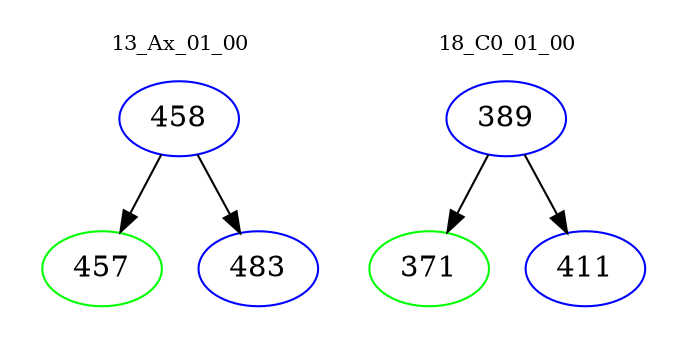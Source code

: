 digraph{
subgraph cluster_0 {
color = white
label = "13_Ax_01_00";
fontsize=10;
T0_458 [label="458", color="blue"]
T0_458 -> T0_457 [color="black"]
T0_457 [label="457", color="green"]
T0_458 -> T0_483 [color="black"]
T0_483 [label="483", color="blue"]
}
subgraph cluster_1 {
color = white
label = "18_C0_01_00";
fontsize=10;
T1_389 [label="389", color="blue"]
T1_389 -> T1_371 [color="black"]
T1_371 [label="371", color="green"]
T1_389 -> T1_411 [color="black"]
T1_411 [label="411", color="blue"]
}
}
